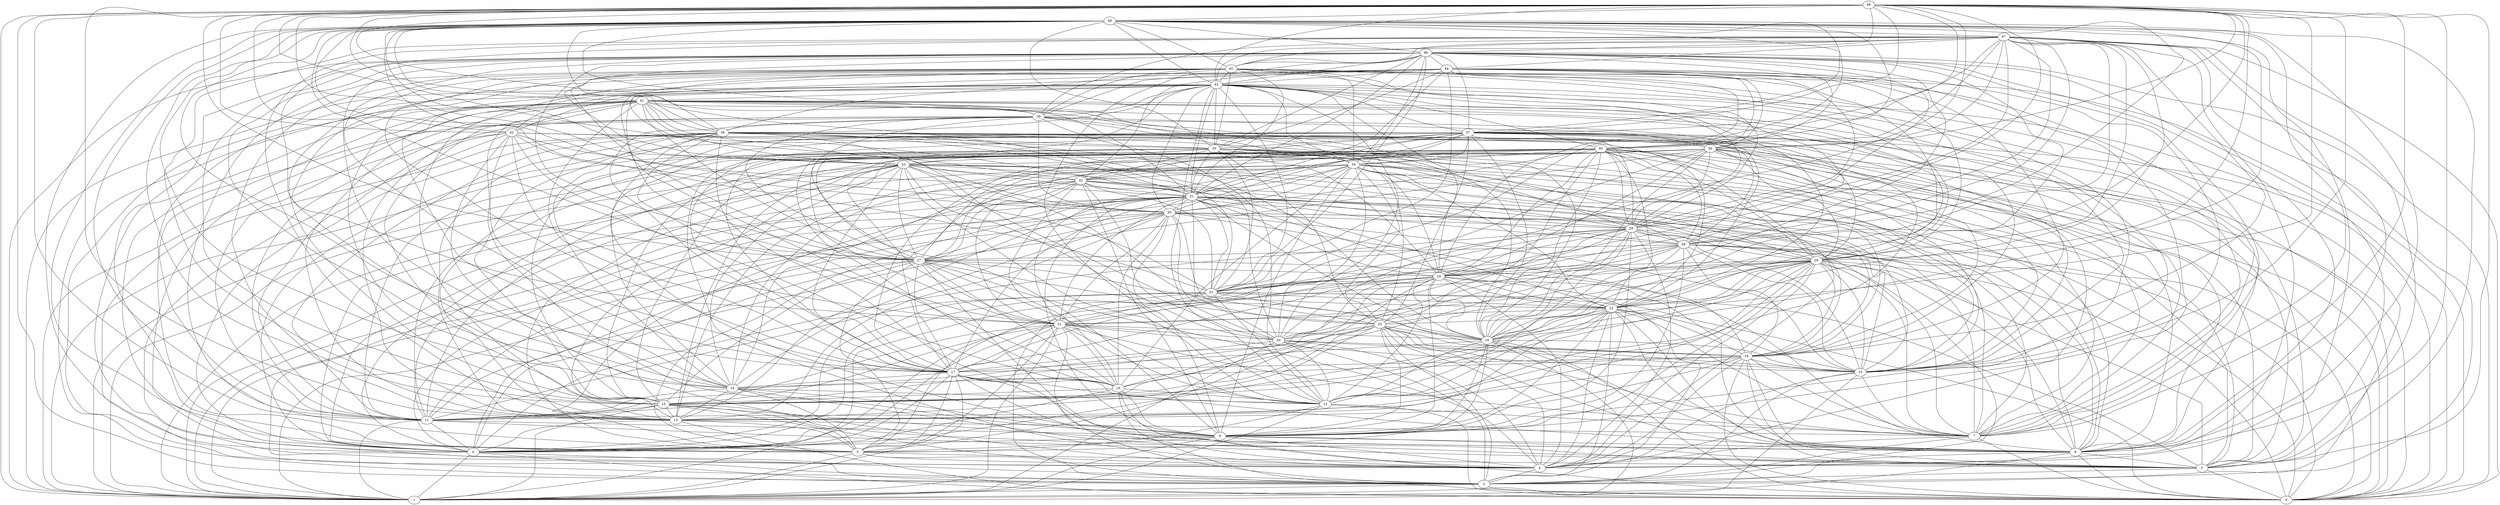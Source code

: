 /* Created by igraph 0.7.1 */
graph {
  0 [
    id=0
  ];
  1 [
    id=1
  ];
  2 [
    id=2
  ];
  3 [
    id=3
  ];
  4 [
    id=4
  ];
  5 [
    id=5
  ];
  6 [
    id=6
  ];
  7 [
    id=7
  ];
  8 [
    id=8
  ];
  9 [
    id=9
  ];
  10 [
    id=10
  ];
  11 [
    id=11
  ];
  12 [
    id=12
  ];
  13 [
    id=13
  ];
  14 [
    id=14
  ];
  15 [
    id=15
  ];
  16 [
    id=16
  ];
  17 [
    id=17
  ];
  18 [
    id=18
  ];
  19 [
    id=19
  ];
  20 [
    id=20
  ];
  21 [
    id=21
  ];
  22 [
    id=22
  ];
  23 [
    id=23
  ];
  24 [
    id=24
  ];
  25 [
    id=25
  ];
  26 [
    id=26
  ];
  27 [
    id=27
  ];
  28 [
    id=28
  ];
  29 [
    id=29
  ];
  30 [
    id=30
  ];
  31 [
    id=31
  ];
  32 [
    id=32
  ];
  33 [
    id=33
  ];
  34 [
    id=34
  ];
  35 [
    id=35
  ];
  36 [
    id=36
  ];
  37 [
    id=37
  ];
  38 [
    id=38
  ];
  39 [
    id=39
  ];
  40 [
    id=40
  ];
  41 [
    id=41
  ];
  42 [
    id=42
  ];
  43 [
    id=43
  ];
  44 [
    id=44
  ];
  45 [
    id=45
  ];
  46 [
    id=46
  ];
  47 [
    id=47
  ];
  48 [
    id=48
  ];
  49 [
    id=49
  ];

  2 -- 0;
  2 -- 1;
  3 -- 0;
  3 -- 2;
  4 -- 2;
  5 -- 1;
  5 -- 2;
  5 -- 3;
  5 -- 4;
  6 -- 0;
  6 -- 1;
  6 -- 2;
  7 -- 0;
  7 -- 2;
  7 -- 4;
  8 -- 0;
  8 -- 1;
  8 -- 2;
  8 -- 3;
  9 -- 1;
  9 -- 3;
  9 -- 4;
  9 -- 5;
  9 -- 6;
  9 -- 8;
  10 -- 1;
  10 -- 2;
  10 -- 4;
  10 -- 7;
  11 -- 1;
  11 -- 3;
  11 -- 6;
  11 -- 9;
  12 -- 0;
  12 -- 1;
  12 -- 5;
  12 -- 7;
  13 -- 0;
  13 -- 5;
  13 -- 6;
  13 -- 7;
  14 -- 3;
  14 -- 5;
  14 -- 8;
  14 -- 11;
  14 -- 12;
  14 -- 13;
  15 -- 1;
  15 -- 3;
  15 -- 4;
  15 -- 5;
  15 -- 8;
  15 -- 11;
  15 -- 13;
  16 -- 0;
  16 -- 4;
  16 -- 6;
  16 -- 9;
  16 -- 12;
  16 -- 15;
  17 -- 0;
  17 -- 1;
  17 -- 4;
  17 -- 5;
  17 -- 6;
  17 -- 8;
  17 -- 9;
  17 -- 12;
  17 -- 14;
  17 -- 16;
  18 -- 0;
  18 -- 1;
  18 -- 5;
  18 -- 8;
  18 -- 9;
  18 -- 10;
  18 -- 12;
  18 -- 17;
  19 -- 0;
  19 -- 3;
  19 -- 4;
  19 -- 7;
  19 -- 8;
  19 -- 10;
  19 -- 11;
  19 -- 13;
  19 -- 14;
  19 -- 17;
  20 -- 1;
  20 -- 2;
  20 -- 4;
  20 -- 10;
  20 -- 12;
  20 -- 14;
  20 -- 19;
  21 -- 1;
  21 -- 2;
  21 -- 5;
  21 -- 6;
  21 -- 7;
  21 -- 10;
  21 -- 11;
  21 -- 12;
  21 -- 15;
  21 -- 16;
  21 -- 17;
  21 -- 18;
  21 -- 20;
  22 -- 2;
  22 -- 3;
  22 -- 4;
  22 -- 7;
  22 -- 8;
  22 -- 9;
  22 -- 10;
  22 -- 12;
  22 -- 13;
  22 -- 15;
  22 -- 18;
  22 -- 19;
  22 -- 21;
  23 -- 0;
  23 -- 2;
  23 -- 3;
  23 -- 6;
  23 -- 11;
  23 -- 12;
  23 -- 19;
  23 -- 21;
  23 -- 22;
  24 -- 2;
  24 -- 4;
  24 -- 5;
  24 -- 6;
  24 -- 8;
  24 -- 9;
  24 -- 11;
  24 -- 12;
  24 -- 16;
  24 -- 17;
  24 -- 18;
  24 -- 21;
  24 -- 22;
  24 -- 23;
  25 -- 2;
  25 -- 4;
  25 -- 7;
  25 -- 8;
  25 -- 9;
  25 -- 10;
  25 -- 13;
  25 -- 15;
  25 -- 17;
  25 -- 18;
  25 -- 19;
  25 -- 20;
  26 -- 0;
  26 -- 1;
  26 -- 2;
  26 -- 3;
  26 -- 4;
  26 -- 6;
  26 -- 7;
  26 -- 8;
  26 -- 9;
  26 -- 10;
  26 -- 12;
  26 -- 13;
  26 -- 15;
  26 -- 18;
  26 -- 19;
  26 -- 21;
  26 -- 22;
  26 -- 23;
  26 -- 24;
  26 -- 25;
  27 -- 1;
  27 -- 4;
  27 -- 5;
  27 -- 6;
  27 -- 8;
  27 -- 9;
  27 -- 12;
  27 -- 15;
  27 -- 16;
  27 -- 17;
  27 -- 22;
  27 -- 24;
  27 -- 25;
  28 -- 0;
  28 -- 6;
  28 -- 7;
  28 -- 8;
  28 -- 9;
  28 -- 10;
  28 -- 15;
  28 -- 16;
  28 -- 19;
  28 -- 20;
  28 -- 24;
  28 -- 27;
  29 -- 4;
  29 -- 5;
  29 -- 6;
  29 -- 8;
  29 -- 9;
  29 -- 10;
  29 -- 12;
  29 -- 17;
  29 -- 18;
  29 -- 20;
  29 -- 23;
  29 -- 24;
  29 -- 26;
  29 -- 28;
  30 -- 0;
  30 -- 1;
  30 -- 6;
  30 -- 7;
  30 -- 9;
  30 -- 10;
  30 -- 11;
  30 -- 13;
  30 -- 14;
  30 -- 16;
  30 -- 18;
  30 -- 19;
  30 -- 20;
  30 -- 21;
  30 -- 29;
  31 -- 1;
  31 -- 2;
  31 -- 5;
  31 -- 6;
  31 -- 8;
  31 -- 9;
  31 -- 11;
  31 -- 13;
  31 -- 17;
  31 -- 18;
  31 -- 19;
  31 -- 21;
  31 -- 22;
  31 -- 23;
  31 -- 24;
  31 -- 25;
  31 -- 26;
  31 -- 28;
  31 -- 29;
  31 -- 30;
  32 -- 1;
  32 -- 5;
  32 -- 6;
  32 -- 9;
  32 -- 10;
  32 -- 16;
  32 -- 19;
  32 -- 20;
  32 -- 21;
  32 -- 23;
  32 -- 27;
  32 -- 28;
  32 -- 31;
  33 -- 0;
  33 -- 1;
  33 -- 5;
  33 -- 6;
  33 -- 10;
  33 -- 11;
  33 -- 12;
  33 -- 13;
  33 -- 14;
  33 -- 17;
  33 -- 20;
  33 -- 22;
  33 -- 23;
  33 -- 25;
  33 -- 27;
  33 -- 29;
  33 -- 31;
  33 -- 32;
  34 -- 1;
  34 -- 3;
  34 -- 4;
  34 -- 7;
  34 -- 8;
  34 -- 9;
  34 -- 10;
  34 -- 13;
  34 -- 14;
  34 -- 16;
  34 -- 17;
  34 -- 19;
  34 -- 20;
  34 -- 22;
  34 -- 24;
  34 -- 25;
  34 -- 27;
  34 -- 30;
  34 -- 31;
  34 -- 32;
  35 -- 1;
  35 -- 3;
  35 -- 4;
  35 -- 7;
  35 -- 8;
  35 -- 11;
  35 -- 13;
  35 -- 16;
  35 -- 17;
  35 -- 21;
  35 -- 23;
  35 -- 24;
  35 -- 25;
  35 -- 26;
  35 -- 27;
  35 -- 28;
  35 -- 31;
  35 -- 32;
  35 -- 34;
  36 -- 0;
  36 -- 3;
  36 -- 7;
  36 -- 8;
  36 -- 10;
  36 -- 11;
  36 -- 14;
  36 -- 15;
  36 -- 18;
  36 -- 21;
  36 -- 23;
  36 -- 24;
  36 -- 26;
  36 -- 27;
  36 -- 29;
  36 -- 33;
  37 -- 0;
  37 -- 6;
  37 -- 7;
  37 -- 8;
  37 -- 9;
  37 -- 12;
  37 -- 14;
  37 -- 15;
  37 -- 17;
  37 -- 18;
  37 -- 21;
  37 -- 25;
  37 -- 26;
  37 -- 27;
  37 -- 28;
  37 -- 29;
  37 -- 30;
  37 -- 32;
  37 -- 33;
  37 -- 34;
  37 -- 35;
  38 -- 0;
  38 -- 2;
  38 -- 6;
  38 -- 9;
  38 -- 11;
  38 -- 13;
  38 -- 14;
  38 -- 15;
  38 -- 16;
  38 -- 18;
  38 -- 19;
  38 -- 20;
  38 -- 21;
  38 -- 22;
  38 -- 23;
  38 -- 29;
  38 -- 31;
  38 -- 35;
  38 -- 36;
  39 -- 6;
  39 -- 9;
  39 -- 11;
  39 -- 12;
  39 -- 13;
  39 -- 17;
  39 -- 18;
  39 -- 22;
  39 -- 27;
  39 -- 30;
  39 -- 34;
  39 -- 36;
  39 -- 38;
  40 -- 0;
  40 -- 1;
  40 -- 3;
  40 -- 6;
  40 -- 7;
  40 -- 8;
  40 -- 10;
  40 -- 11;
  40 -- 13;
  40 -- 15;
  40 -- 17;
  40 -- 18;
  40 -- 22;
  40 -- 24;
  40 -- 25;
  40 -- 26;
  40 -- 27;
  40 -- 28;
  40 -- 29;
  40 -- 30;
  40 -- 31;
  40 -- 32;
  40 -- 34;
  41 -- 2;
  41 -- 4;
  41 -- 5;
  41 -- 6;
  41 -- 7;
  41 -- 9;
  41 -- 10;
  41 -- 11;
  41 -- 13;
  41 -- 15;
  41 -- 17;
  41 -- 18;
  41 -- 19;
  41 -- 20;
  41 -- 25;
  41 -- 26;
  41 -- 27;
  41 -- 31;
  41 -- 33;
  41 -- 34;
  41 -- 38;
  41 -- 39;
  42 -- 0;
  42 -- 1;
  42 -- 4;
  42 -- 10;
  42 -- 11;
  42 -- 14;
  42 -- 17;
  42 -- 21;
  42 -- 26;
  42 -- 27;
  42 -- 30;
  42 -- 31;
  42 -- 35;
  43 -- 0;
  43 -- 1;
  43 -- 2;
  43 -- 10;
  43 -- 12;
  43 -- 15;
  43 -- 20;
  43 -- 22;
  43 -- 23;
  43 -- 24;
  43 -- 26;
  43 -- 27;
  43 -- 29;
  43 -- 30;
  43 -- 31;
  43 -- 33;
  43 -- 34;
  43 -- 35;
  43 -- 37;
  43 -- 38;
  43 -- 39;
  43 -- 40;
  43 -- 41;
  43 -- 42;
  44 -- 4;
  44 -- 10;
  44 -- 11;
  44 -- 13;
  44 -- 14;
  44 -- 18;
  44 -- 19;
  44 -- 23;
  44 -- 24;
  44 -- 26;
  44 -- 29;
  44 -- 30;
  44 -- 31;
  44 -- 32;
  44 -- 35;
  44 -- 36;
  44 -- 39;
  44 -- 40;
  44 -- 42;
  44 -- 43;
  45 -- 0;
  45 -- 2;
  45 -- 3;
  45 -- 5;
  45 -- 7;
  45 -- 9;
  45 -- 13;
  45 -- 14;
  45 -- 15;
  45 -- 16;
  45 -- 17;
  45 -- 27;
  45 -- 28;
  45 -- 29;
  45 -- 31;
  45 -- 34;
  45 -- 35;
  45 -- 38;
  45 -- 39;
  45 -- 43;
  46 -- 0;
  46 -- 1;
  46 -- 3;
  46 -- 4;
  46 -- 5;
  46 -- 7;
  46 -- 8;
  46 -- 12;
  46 -- 14;
  46 -- 15;
  46 -- 17;
  46 -- 18;
  46 -- 22;
  46 -- 23;
  46 -- 27;
  46 -- 29;
  46 -- 31;
  46 -- 33;
  46 -- 34;
  46 -- 35;
  46 -- 36;
  46 -- 37;
  46 -- 43;
  46 -- 44;
  46 -- 45;
  47 -- 0;
  47 -- 2;
  47 -- 3;
  47 -- 4;
  47 -- 8;
  47 -- 13;
  47 -- 15;
  47 -- 18;
  47 -- 19;
  47 -- 21;
  47 -- 22;
  47 -- 24;
  47 -- 26;
  47 -- 28;
  47 -- 29;
  47 -- 36;
  47 -- 37;
  47 -- 39;
  47 -- 40;
  47 -- 43;
  47 -- 44;
  47 -- 45;
  47 -- 46;
  48 -- 3;
  48 -- 4;
  48 -- 5;
  48 -- 6;
  48 -- 7;
  48 -- 8;
  48 -- 11;
  48 -- 14;
  48 -- 15;
  48 -- 16;
  48 -- 17;
  48 -- 18;
  48 -- 23;
  48 -- 28;
  48 -- 30;
  48 -- 31;
  48 -- 33;
  48 -- 35;
  48 -- 37;
  48 -- 38;
  48 -- 40;
  48 -- 41;
  48 -- 42;
  48 -- 43;
  48 -- 45;
  48 -- 46;
  48 -- 47;
  49 -- 1;
  49 -- 2;
  49 -- 3;
  49 -- 7;
  49 -- 8;
  49 -- 10;
  49 -- 11;
  49 -- 13;
  49 -- 20;
  49 -- 23;
  49 -- 24;
  49 -- 25;
  49 -- 26;
  49 -- 27;
  49 -- 28;
  49 -- 32;
  49 -- 33;
  49 -- 36;
  49 -- 37;
  49 -- 38;
  49 -- 39;
  49 -- 40;
  49 -- 42;
  49 -- 43;
  49 -- 45;
  49 -- 48;
}
